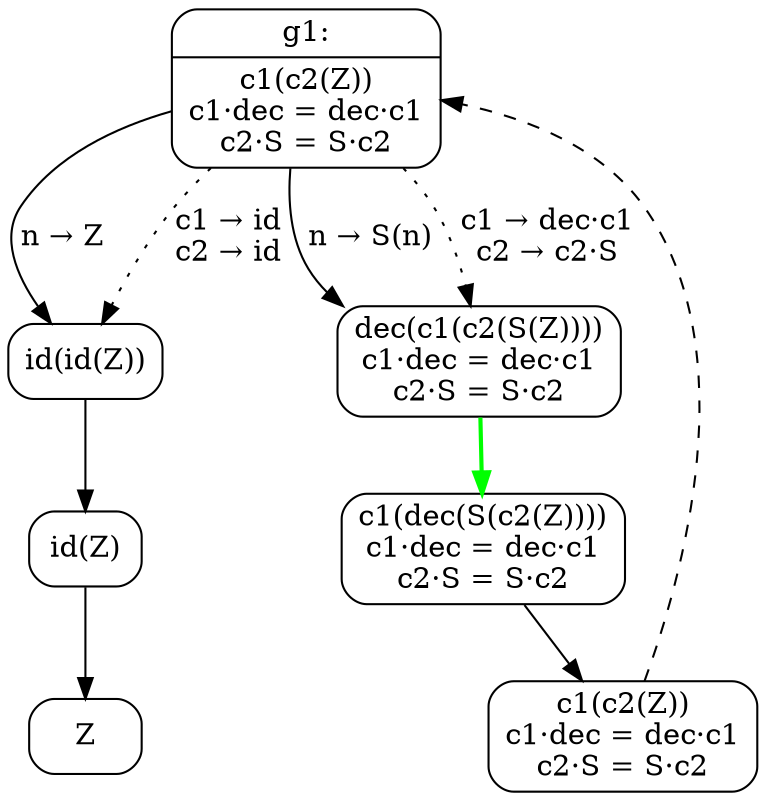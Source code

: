 digraph {
  node [shape=box, style=rounded];

  G1 [shape=record, label="{g1:|c1(c2(Z))\nc1·dec = dec·c1\nc2·S = S·c2}"];

  C1 [label="id(id(Z))"];
  G1 -> C1 [label="n → Z"];
  G1 -> C1 [label="c1 → id\nc2 → id", style=dotted];

  C2 [label="dec(c1(c2(S(Z))))\nc1·dec = dec·c1\nc2·S = S·c2"];
  G1 -> C2 [label="n → S(n)"];
  G1 -> C2 [label="c1 → dec·c1\nc2 → c2·S", style=dotted];

  C3 [label="id(Z)"];
  C1 -> C3;
  C4 [label="Z"];
  C3 -> C4;

  C5 [label="c1(dec(S(c2(Z))))\nc1·dec = dec·c1\nc2·S = S·c2"];
  C2 -> C5 [style=bold, color=green];
  C6 [label="c1(c2(Z))\nc1·dec = dec·c1\nc2·S = S·c2"];
  C5 -> C6;
  C6 -> G1 [style=dashed];
}
